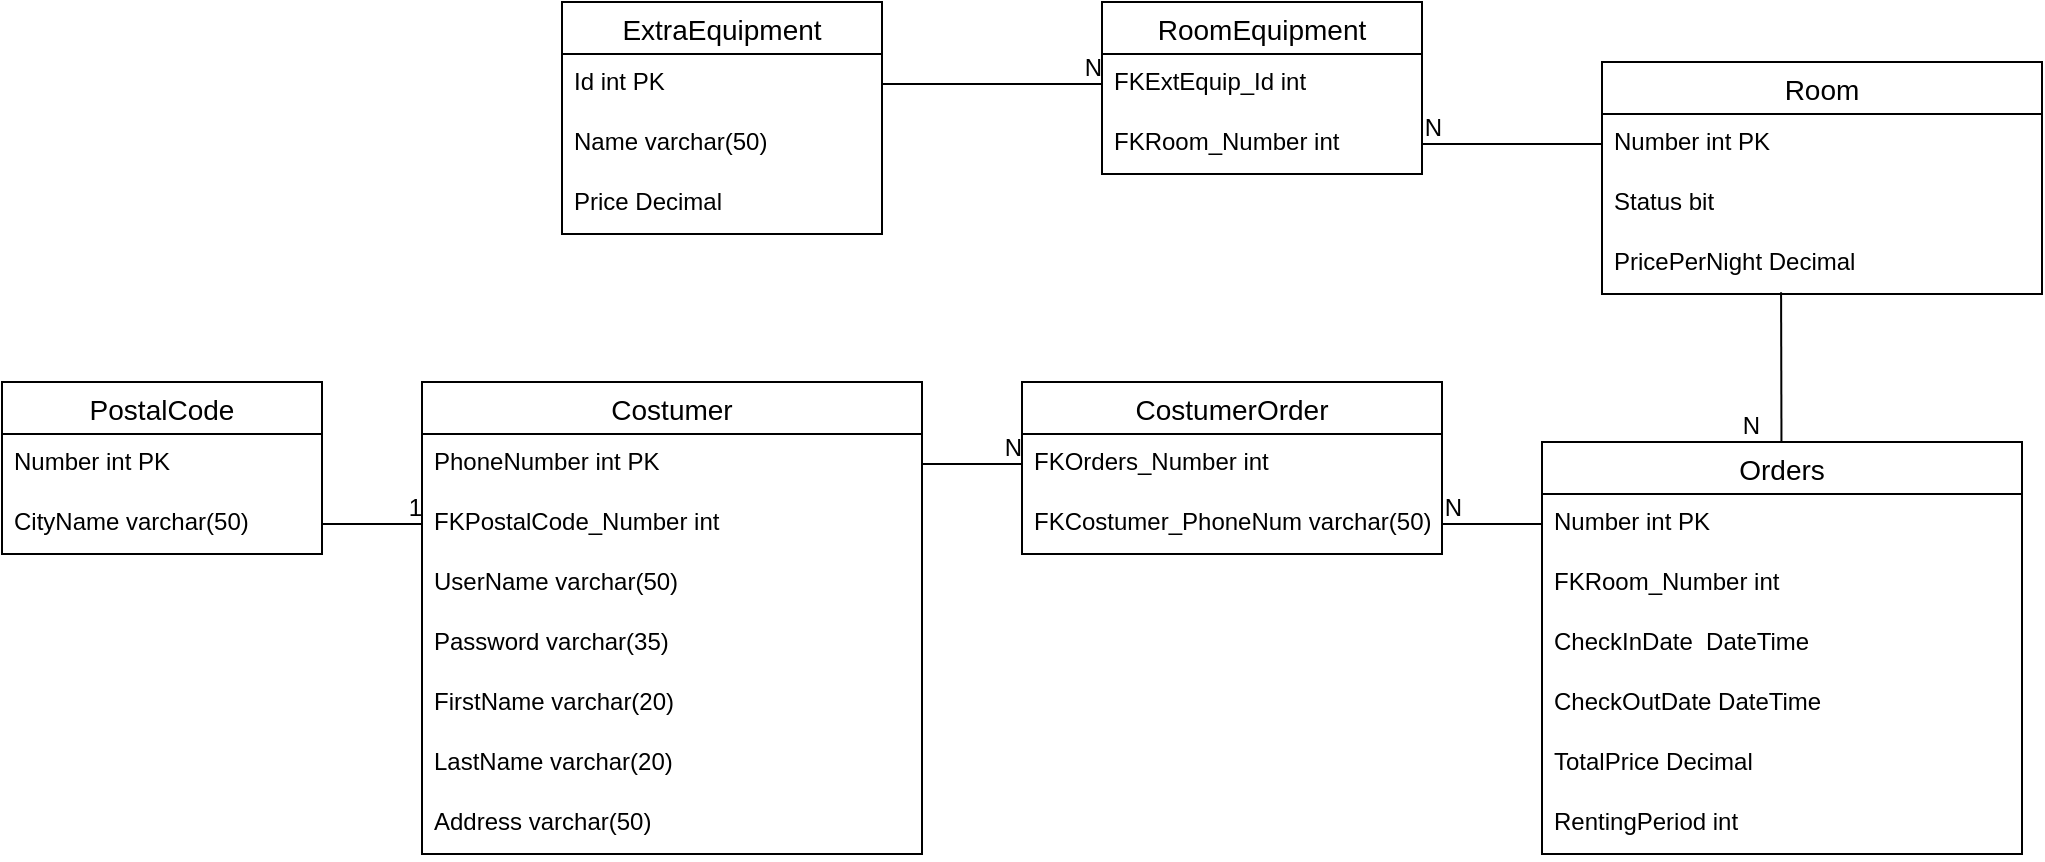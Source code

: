 <mxfile version="13.9.9" type="device"><diagram id="xuJ485RU9eij57cfgvFU" name="Side-1"><mxGraphModel dx="2091" dy="632" grid="1" gridSize="10" guides="1" tooltips="1" connect="1" arrows="1" fold="1" page="1" pageScale="1" pageWidth="827" pageHeight="1169" math="0" shadow="0"><root><mxCell id="0"/><mxCell id="1" parent="0"/><mxCell id="6da3uftUKcAyuxdXETdL-1" value="Costumer" style="swimlane;fontStyle=0;childLayout=stackLayout;horizontal=1;startSize=26;horizontalStack=0;resizeParent=1;resizeParentMax=0;resizeLast=0;collapsible=1;marginBottom=0;align=center;fontSize=14;" parent="1" vertex="1"><mxGeometry x="-110" y="310" width="250" height="236" as="geometry"/></mxCell><mxCell id="6da3uftUKcAyuxdXETdL-34" value="PhoneNumber int PK" style="text;strokeColor=none;fillColor=none;spacingLeft=4;spacingRight=4;overflow=hidden;rotatable=0;points=[[0,0.5],[1,0.5]];portConstraint=eastwest;fontSize=12;" parent="6da3uftUKcAyuxdXETdL-1" vertex="1"><mxGeometry y="26" width="250" height="30" as="geometry"/></mxCell><mxCell id="6da3uftUKcAyuxdXETdL-7" value="FKPostalCode_Number int" style="text;strokeColor=none;fillColor=none;spacingLeft=4;spacingRight=4;overflow=hidden;rotatable=0;points=[[0,0.5],[1,0.5]];portConstraint=eastwest;fontSize=12;" parent="6da3uftUKcAyuxdXETdL-1" vertex="1"><mxGeometry y="56" width="250" height="30" as="geometry"/></mxCell><mxCell id="6da3uftUKcAyuxdXETdL-2" value="UserName varchar(50)" style="text;strokeColor=none;fillColor=none;spacingLeft=4;spacingRight=4;overflow=hidden;rotatable=0;points=[[0,0.5],[1,0.5]];portConstraint=eastwest;fontSize=12;" parent="6da3uftUKcAyuxdXETdL-1" vertex="1"><mxGeometry y="86" width="250" height="30" as="geometry"/></mxCell><mxCell id="6da3uftUKcAyuxdXETdL-3" value="Password varchar(35)" style="text;strokeColor=none;fillColor=none;spacingLeft=4;spacingRight=4;overflow=hidden;rotatable=0;points=[[0,0.5],[1,0.5]];portConstraint=eastwest;fontSize=12;" parent="6da3uftUKcAyuxdXETdL-1" vertex="1"><mxGeometry y="116" width="250" height="30" as="geometry"/></mxCell><mxCell id="6da3uftUKcAyuxdXETdL-4" value="FirstName varchar(20)" style="text;strokeColor=none;fillColor=none;spacingLeft=4;spacingRight=4;overflow=hidden;rotatable=0;points=[[0,0.5],[1,0.5]];portConstraint=eastwest;fontSize=12;" parent="6da3uftUKcAyuxdXETdL-1" vertex="1"><mxGeometry y="146" width="250" height="30" as="geometry"/></mxCell><mxCell id="6da3uftUKcAyuxdXETdL-5" value="LastName varchar(20)" style="text;strokeColor=none;fillColor=none;spacingLeft=4;spacingRight=4;overflow=hidden;rotatable=0;points=[[0,0.5],[1,0.5]];portConstraint=eastwest;fontSize=12;" parent="6da3uftUKcAyuxdXETdL-1" vertex="1"><mxGeometry y="176" width="250" height="30" as="geometry"/></mxCell><mxCell id="6da3uftUKcAyuxdXETdL-6" value="Address varchar(50)" style="text;strokeColor=none;fillColor=none;spacingLeft=4;spacingRight=4;overflow=hidden;rotatable=0;points=[[0,0.5],[1,0.5]];portConstraint=eastwest;fontSize=12;" parent="6da3uftUKcAyuxdXETdL-1" vertex="1"><mxGeometry y="206" width="250" height="30" as="geometry"/></mxCell><mxCell id="6da3uftUKcAyuxdXETdL-8" value="PostalCode" style="swimlane;fontStyle=0;childLayout=stackLayout;horizontal=1;startSize=26;horizontalStack=0;resizeParent=1;resizeParentMax=0;resizeLast=0;collapsible=1;marginBottom=0;align=center;fontSize=14;" parent="1" vertex="1"><mxGeometry x="-320" y="310" width="160" height="86" as="geometry"/></mxCell><mxCell id="6da3uftUKcAyuxdXETdL-9" value="Number int PK" style="text;strokeColor=none;fillColor=none;spacingLeft=4;spacingRight=4;overflow=hidden;rotatable=0;points=[[0,0.5],[1,0.5]];portConstraint=eastwest;fontSize=12;" parent="6da3uftUKcAyuxdXETdL-8" vertex="1"><mxGeometry y="26" width="160" height="30" as="geometry"/></mxCell><mxCell id="6da3uftUKcAyuxdXETdL-10" value="CityName varchar(50)" style="text;strokeColor=none;fillColor=none;spacingLeft=4;spacingRight=4;overflow=hidden;rotatable=0;points=[[0,0.5],[1,0.5]];portConstraint=eastwest;fontSize=12;" parent="6da3uftUKcAyuxdXETdL-8" vertex="1"><mxGeometry y="56" width="160" height="30" as="geometry"/></mxCell><mxCell id="6da3uftUKcAyuxdXETdL-12" value="Orders" style="swimlane;fontStyle=0;childLayout=stackLayout;horizontal=1;startSize=26;horizontalStack=0;resizeParent=1;resizeParentMax=0;resizeLast=0;collapsible=1;marginBottom=0;align=center;fontSize=14;" parent="1" vertex="1"><mxGeometry x="450" y="340" width="240" height="206" as="geometry"/></mxCell><mxCell id="6da3uftUKcAyuxdXETdL-13" value="Number int PK" style="text;strokeColor=none;fillColor=none;spacingLeft=4;spacingRight=4;overflow=hidden;rotatable=0;points=[[0,0.5],[1,0.5]];portConstraint=eastwest;fontSize=12;" parent="6da3uftUKcAyuxdXETdL-12" vertex="1"><mxGeometry y="26" width="240" height="30" as="geometry"/></mxCell><mxCell id="6da3uftUKcAyuxdXETdL-14" value="FKRoom_Number int" style="text;strokeColor=none;fillColor=none;spacingLeft=4;spacingRight=4;overflow=hidden;rotatable=0;points=[[0,0.5],[1,0.5]];portConstraint=eastwest;fontSize=12;" parent="6da3uftUKcAyuxdXETdL-12" vertex="1"><mxGeometry y="56" width="240" height="30" as="geometry"/></mxCell><mxCell id="6da3uftUKcAyuxdXETdL-40" value="CheckInDate  DateTime" style="text;strokeColor=none;fillColor=none;spacingLeft=4;spacingRight=4;overflow=hidden;rotatable=0;points=[[0,0.5],[1,0.5]];portConstraint=eastwest;fontSize=12;" parent="6da3uftUKcAyuxdXETdL-12" vertex="1"><mxGeometry y="86" width="240" height="30" as="geometry"/></mxCell><mxCell id="6da3uftUKcAyuxdXETdL-15" value="CheckOutDate DateTime" style="text;strokeColor=none;fillColor=none;spacingLeft=4;spacingRight=4;overflow=hidden;rotatable=0;points=[[0,0.5],[1,0.5]];portConstraint=eastwest;fontSize=12;" parent="6da3uftUKcAyuxdXETdL-12" vertex="1"><mxGeometry y="116" width="240" height="30" as="geometry"/></mxCell><mxCell id="6da3uftUKcAyuxdXETdL-46" value="TotalPrice Decimal" style="text;strokeColor=none;fillColor=none;spacingLeft=4;spacingRight=4;overflow=hidden;rotatable=0;points=[[0,0.5],[1,0.5]];portConstraint=eastwest;fontSize=12;" parent="6da3uftUKcAyuxdXETdL-12" vertex="1"><mxGeometry y="146" width="240" height="30" as="geometry"/></mxCell><mxCell id="6da3uftUKcAyuxdXETdL-45" value="RentingPeriod int" style="text;strokeColor=none;fillColor=none;spacingLeft=4;spacingRight=4;overflow=hidden;rotatable=0;points=[[0,0.5],[1,0.5]];portConstraint=eastwest;fontSize=12;" parent="6da3uftUKcAyuxdXETdL-12" vertex="1"><mxGeometry y="176" width="240" height="30" as="geometry"/></mxCell><mxCell id="6da3uftUKcAyuxdXETdL-16" value="Room" style="swimlane;fontStyle=0;childLayout=stackLayout;horizontal=1;startSize=26;horizontalStack=0;resizeParent=1;resizeParentMax=0;resizeLast=0;collapsible=1;marginBottom=0;align=center;fontSize=14;" parent="1" vertex="1"><mxGeometry x="480" y="150" width="220" height="116" as="geometry"/></mxCell><mxCell id="6da3uftUKcAyuxdXETdL-17" value="Number int PK" style="text;strokeColor=none;fillColor=none;spacingLeft=4;spacingRight=4;overflow=hidden;rotatable=0;points=[[0,0.5],[1,0.5]];portConstraint=eastwest;fontSize=12;" parent="6da3uftUKcAyuxdXETdL-16" vertex="1"><mxGeometry y="26" width="220" height="30" as="geometry"/></mxCell><mxCell id="6da3uftUKcAyuxdXETdL-18" value="Status bit" style="text;strokeColor=none;fillColor=none;spacingLeft=4;spacingRight=4;overflow=hidden;rotatable=0;points=[[0,0.5],[1,0.5]];portConstraint=eastwest;fontSize=12;" parent="6da3uftUKcAyuxdXETdL-16" vertex="1"><mxGeometry y="56" width="220" height="30" as="geometry"/></mxCell><mxCell id="6da3uftUKcAyuxdXETdL-19" value="PricePerNight Decimal" style="text;strokeColor=none;fillColor=none;spacingLeft=4;spacingRight=4;overflow=hidden;rotatable=0;points=[[0,0.5],[1,0.5]];portConstraint=eastwest;fontSize=12;" parent="6da3uftUKcAyuxdXETdL-16" vertex="1"><mxGeometry y="86" width="220" height="30" as="geometry"/></mxCell><mxCell id="6da3uftUKcAyuxdXETdL-25" value="ExtraEquipment" style="swimlane;fontStyle=0;childLayout=stackLayout;horizontal=1;startSize=26;horizontalStack=0;resizeParent=1;resizeParentMax=0;resizeLast=0;collapsible=1;marginBottom=0;align=center;fontSize=14;" parent="1" vertex="1"><mxGeometry x="-40" y="120" width="160" height="116" as="geometry"/></mxCell><mxCell id="6da3uftUKcAyuxdXETdL-32" value="Id int PK " style="text;strokeColor=none;fillColor=none;spacingLeft=4;spacingRight=4;overflow=hidden;rotatable=0;points=[[0,0.5],[1,0.5]];portConstraint=eastwest;fontSize=12;" parent="6da3uftUKcAyuxdXETdL-25" vertex="1"><mxGeometry y="26" width="160" height="30" as="geometry"/></mxCell><mxCell id="6da3uftUKcAyuxdXETdL-30" value="Name varchar(50)" style="text;strokeColor=none;fillColor=none;spacingLeft=4;spacingRight=4;overflow=hidden;rotatable=0;points=[[0,0.5],[1,0.5]];portConstraint=eastwest;fontSize=12;" parent="6da3uftUKcAyuxdXETdL-25" vertex="1"><mxGeometry y="56" width="160" height="30" as="geometry"/></mxCell><mxCell id="bkhWq8ANmJ67vAog0PRt-10" value="Price Decimal" style="text;strokeColor=none;fillColor=none;spacingLeft=4;spacingRight=4;overflow=hidden;rotatable=0;points=[[0,0.5],[1,0.5]];portConstraint=eastwest;fontSize=12;" parent="6da3uftUKcAyuxdXETdL-25" vertex="1"><mxGeometry y="86" width="160" height="30" as="geometry"/></mxCell><mxCell id="6da3uftUKcAyuxdXETdL-35" value="" style="endArrow=none;html=1;rounded=0;exitX=1;exitY=0.5;exitDx=0;exitDy=0;entryX=0;entryY=0.5;entryDx=0;entryDy=0;" parent="1" source="6da3uftUKcAyuxdXETdL-10" target="6da3uftUKcAyuxdXETdL-7" edge="1"><mxGeometry relative="1" as="geometry"><mxPoint x="190" y="660" as="sourcePoint"/><mxPoint x="350" y="660" as="targetPoint"/></mxGeometry></mxCell><mxCell id="6da3uftUKcAyuxdXETdL-36" value="1" style="resizable=0;html=1;align=right;verticalAlign=bottom;" parent="6da3uftUKcAyuxdXETdL-35" connectable="0" vertex="1"><mxGeometry x="1" relative="1" as="geometry"><mxPoint as="offset"/></mxGeometry></mxCell><mxCell id="6da3uftUKcAyuxdXETdL-41" value="" style="endArrow=none;html=1;rounded=0;exitX=0.407;exitY=0.971;exitDx=0;exitDy=0;exitPerimeter=0;" parent="1" source="6da3uftUKcAyuxdXETdL-19" target="6da3uftUKcAyuxdXETdL-12" edge="1"><mxGeometry relative="1" as="geometry"><mxPoint x="757" y="160" as="sourcePoint"/><mxPoint x="647" y="240" as="targetPoint"/></mxGeometry></mxCell><mxCell id="6da3uftUKcAyuxdXETdL-42" value="N" style="resizable=0;html=1;align=right;verticalAlign=bottom;" parent="6da3uftUKcAyuxdXETdL-41" connectable="0" vertex="1"><mxGeometry x="1" relative="1" as="geometry"><mxPoint x="-9.81" y="0.16" as="offset"/></mxGeometry></mxCell><mxCell id="6da3uftUKcAyuxdXETdL-76" value="CostumerOrder" style="swimlane;fontStyle=0;childLayout=stackLayout;horizontal=1;startSize=26;horizontalStack=0;resizeParent=1;resizeParentMax=0;resizeLast=0;collapsible=1;marginBottom=0;align=center;fontSize=14;" parent="1" vertex="1"><mxGeometry x="190" y="310" width="210" height="86" as="geometry"/></mxCell><mxCell id="6da3uftUKcAyuxdXETdL-77" value="FKOrders_Number int" style="text;strokeColor=none;fillColor=none;spacingLeft=4;spacingRight=4;overflow=hidden;rotatable=0;points=[[0,0.5],[1,0.5]];portConstraint=eastwest;fontSize=12;" parent="6da3uftUKcAyuxdXETdL-76" vertex="1"><mxGeometry y="26" width="210" height="30" as="geometry"/></mxCell><mxCell id="6da3uftUKcAyuxdXETdL-82" value="FKCostumer_PhoneNum varchar(50)" style="text;strokeColor=none;fillColor=none;spacingLeft=4;spacingRight=4;overflow=hidden;rotatable=0;points=[[0,0.5],[1,0.5]];portConstraint=eastwest;fontSize=12;" parent="6da3uftUKcAyuxdXETdL-76" vertex="1"><mxGeometry y="56" width="210" height="30" as="geometry"/></mxCell><mxCell id="6da3uftUKcAyuxdXETdL-85" value="" style="endArrow=none;html=1;rounded=0;exitX=1;exitY=0.5;exitDx=0;exitDy=0;entryX=0;entryY=0.5;entryDx=0;entryDy=0;" parent="1" source="6da3uftUKcAyuxdXETdL-34" target="6da3uftUKcAyuxdXETdL-77" edge="1"><mxGeometry relative="1" as="geometry"><mxPoint x="170" y="420" as="sourcePoint"/><mxPoint x="330" y="420" as="targetPoint"/></mxGeometry></mxCell><mxCell id="6da3uftUKcAyuxdXETdL-86" value="N" style="resizable=0;html=1;align=right;verticalAlign=bottom;" parent="6da3uftUKcAyuxdXETdL-85" connectable="0" vertex="1"><mxGeometry x="1" relative="1" as="geometry"/></mxCell><mxCell id="6da3uftUKcAyuxdXETdL-87" value="" style="endArrow=none;html=1;rounded=0;exitX=0;exitY=0.5;exitDx=0;exitDy=0;entryX=1;entryY=0.5;entryDx=0;entryDy=0;" parent="1" source="6da3uftUKcAyuxdXETdL-13" target="6da3uftUKcAyuxdXETdL-82" edge="1"><mxGeometry relative="1" as="geometry"><mxPoint x="170" y="420" as="sourcePoint"/><mxPoint x="330" y="420" as="targetPoint"/></mxGeometry></mxCell><mxCell id="6da3uftUKcAyuxdXETdL-88" value="N" style="resizable=0;html=1;align=right;verticalAlign=bottom;" parent="6da3uftUKcAyuxdXETdL-87" connectable="0" vertex="1"><mxGeometry x="1" relative="1" as="geometry"><mxPoint x="10" as="offset"/></mxGeometry></mxCell><mxCell id="bkhWq8ANmJ67vAog0PRt-1" value="RoomEquipment" style="swimlane;fontStyle=0;childLayout=stackLayout;horizontal=1;startSize=26;horizontalStack=0;resizeParent=1;resizeParentMax=0;resizeLast=0;collapsible=1;marginBottom=0;align=center;fontSize=14;" parent="1" vertex="1"><mxGeometry x="230" y="120" width="160" height="86" as="geometry"/></mxCell><mxCell id="bkhWq8ANmJ67vAog0PRt-2" value="FKExtEquip_Id int" style="text;strokeColor=none;fillColor=none;spacingLeft=4;spacingRight=4;overflow=hidden;rotatable=0;points=[[0,0.5],[1,0.5]];portConstraint=eastwest;fontSize=12;" parent="bkhWq8ANmJ67vAog0PRt-1" vertex="1"><mxGeometry y="26" width="160" height="30" as="geometry"/></mxCell><mxCell id="bkhWq8ANmJ67vAog0PRt-3" value="FKRoom_Number int" style="text;strokeColor=none;fillColor=none;spacingLeft=4;spacingRight=4;overflow=hidden;rotatable=0;points=[[0,0.5],[1,0.5]];portConstraint=eastwest;fontSize=12;" parent="bkhWq8ANmJ67vAog0PRt-1" vertex="1"><mxGeometry y="56" width="160" height="30" as="geometry"/></mxCell><mxCell id="bkhWq8ANmJ67vAog0PRt-5" value="" style="endArrow=none;html=1;rounded=0;entryX=0;entryY=0.5;entryDx=0;entryDy=0;exitX=1;exitY=0.5;exitDx=0;exitDy=0;" parent="1" source="6da3uftUKcAyuxdXETdL-32" target="bkhWq8ANmJ67vAog0PRt-2" edge="1"><mxGeometry relative="1" as="geometry"><mxPoint x="90" y="250" as="sourcePoint"/><mxPoint x="250" y="250" as="targetPoint"/></mxGeometry></mxCell><mxCell id="bkhWq8ANmJ67vAog0PRt-6" value="N" style="resizable=0;html=1;align=right;verticalAlign=bottom;" parent="bkhWq8ANmJ67vAog0PRt-5" connectable="0" vertex="1"><mxGeometry x="1" relative="1" as="geometry"/></mxCell><mxCell id="bkhWq8ANmJ67vAog0PRt-7" value="" style="endArrow=none;html=1;rounded=0;entryX=1;entryY=0.5;entryDx=0;entryDy=0;exitX=0;exitY=0.5;exitDx=0;exitDy=0;" parent="1" source="6da3uftUKcAyuxdXETdL-17" target="bkhWq8ANmJ67vAog0PRt-3" edge="1"><mxGeometry relative="1" as="geometry"><mxPoint x="290" y="260" as="sourcePoint"/><mxPoint x="450" y="260" as="targetPoint"/></mxGeometry></mxCell><mxCell id="bkhWq8ANmJ67vAog0PRt-8" value="N" style="resizable=0;html=1;align=right;verticalAlign=bottom;" parent="bkhWq8ANmJ67vAog0PRt-7" connectable="0" vertex="1"><mxGeometry x="1" relative="1" as="geometry"><mxPoint x="10" as="offset"/></mxGeometry></mxCell></root></mxGraphModel></diagram></mxfile>